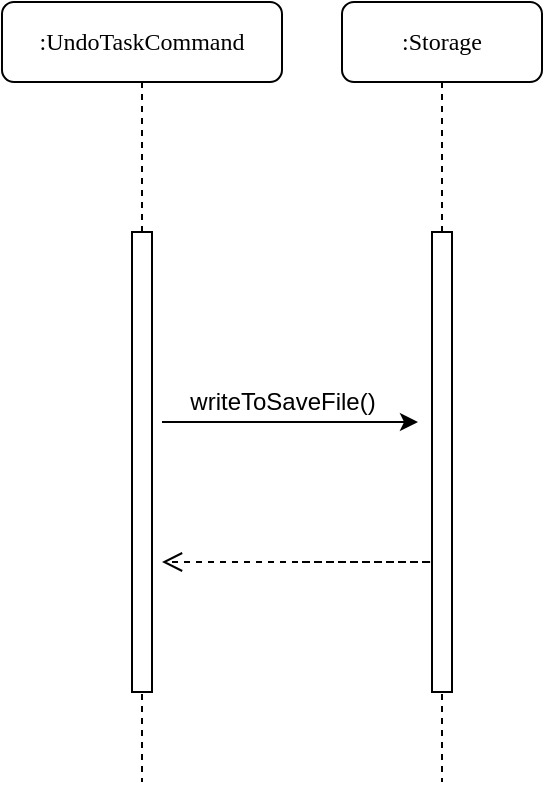 <mxfile version="12.2.3" type="device" pages="1"><diagram name="Page-1" id="13e1069c-82ec-6db2-03f1-153e76fe0fe0"><mxGraphModel dx="1278" dy="530" grid="1" gridSize="10" guides="1" tooltips="1" connect="1" arrows="1" fold="1" page="1" pageScale="1" pageWidth="1100" pageHeight="850" background="#ffffff" math="0" shadow="0"><root><mxCell id="0"/><mxCell id="1" parent="0"/><mxCell id="7baba1c4bc27f4b0-2" value=":UndoTaskCommand" style="shape=umlLifeline;perimeter=lifelinePerimeter;whiteSpace=wrap;html=1;container=1;collapsible=0;recursiveResize=0;outlineConnect=0;rounded=1;shadow=0;comic=0;labelBackgroundColor=none;strokeColor=#000000;strokeWidth=1;fillColor=#FFFFFF;fontFamily=Verdana;fontSize=12;fontColor=#000000;align=center;" parent="1" vertex="1"><mxGeometry x="220" y="80" width="140" height="390" as="geometry"/></mxCell><mxCell id="7baba1c4bc27f4b0-10" value="" style="html=1;points=[];perimeter=orthogonalPerimeter;rounded=0;shadow=0;comic=0;labelBackgroundColor=none;strokeColor=#000000;strokeWidth=1;fillColor=#FFFFFF;fontFamily=Verdana;fontSize=12;fontColor=#000000;align=center;" parent="7baba1c4bc27f4b0-2" vertex="1"><mxGeometry x="65" y="115" width="10" height="230" as="geometry"/></mxCell><mxCell id="Jl0RgQNznEiCWbZkc_Bi-6" value="" style="endArrow=classic;html=1;" parent="1" edge="1"><mxGeometry width="50" height="50" relative="1" as="geometry"><mxPoint x="300" y="290" as="sourcePoint"/><mxPoint x="428" y="290" as="targetPoint"/></mxGeometry></mxCell><mxCell id="Jl0RgQNznEiCWbZkc_Bi-8" value="writeToSaveFile()" style="text;html=1;resizable=0;points=[];align=center;verticalAlign=middle;labelBackgroundColor=#ffffff;" parent="Jl0RgQNznEiCWbZkc_Bi-6" vertex="1" connectable="0"><mxGeometry x="-0.312" y="1" relative="1" as="geometry"><mxPoint x="16" y="-9" as="offset"/></mxGeometry></mxCell><mxCell id="Jl0RgQNznEiCWbZkc_Bi-10" value=":Storage" style="shape=umlLifeline;perimeter=lifelinePerimeter;whiteSpace=wrap;html=1;container=1;collapsible=0;recursiveResize=0;outlineConnect=0;rounded=1;shadow=0;comic=0;labelBackgroundColor=none;strokeColor=#000000;strokeWidth=1;fillColor=#FFFFFF;fontFamily=Verdana;fontSize=12;fontColor=#000000;align=center;" parent="1" vertex="1"><mxGeometry x="390" y="80" width="100" height="390" as="geometry"/></mxCell><mxCell id="Jl0RgQNznEiCWbZkc_Bi-11" value="" style="html=1;points=[];perimeter=orthogonalPerimeter;rounded=0;shadow=0;comic=0;labelBackgroundColor=none;strokeColor=#000000;strokeWidth=1;fillColor=#FFFFFF;fontFamily=Verdana;fontSize=12;fontColor=#000000;align=center;" parent="Jl0RgQNznEiCWbZkc_Bi-10" vertex="1"><mxGeometry x="45" y="115" width="10" height="230" as="geometry"/></mxCell><mxCell id="Jl0RgQNznEiCWbZkc_Bi-13" value="" style="html=1;verticalAlign=bottom;endArrow=open;dashed=1;endSize=8;labelBackgroundColor=none;fontFamily=Verdana;fontSize=12;edgeStyle=elbowEdgeStyle;elbow=vertical;" parent="1" edge="1"><mxGeometry x="-0.8" y="10" relative="1" as="geometry"><mxPoint x="300" y="360" as="targetPoint"/><Array as="points"><mxPoint x="440" y="360"/><mxPoint x="520" y="500"/><mxPoint x="730" y="570"/></Array><mxPoint x="370" y="360" as="sourcePoint"/><mxPoint as="offset"/></mxGeometry></mxCell></root></mxGraphModel></diagram></mxfile>